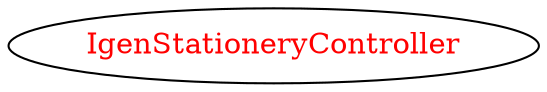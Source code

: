 digraph dependencyGraph {
 concentrate=true;
 ranksep="2.0";
 rankdir="LR"; 
 splines="ortho";
"IgenStationeryController" [fontcolor="red"];
}